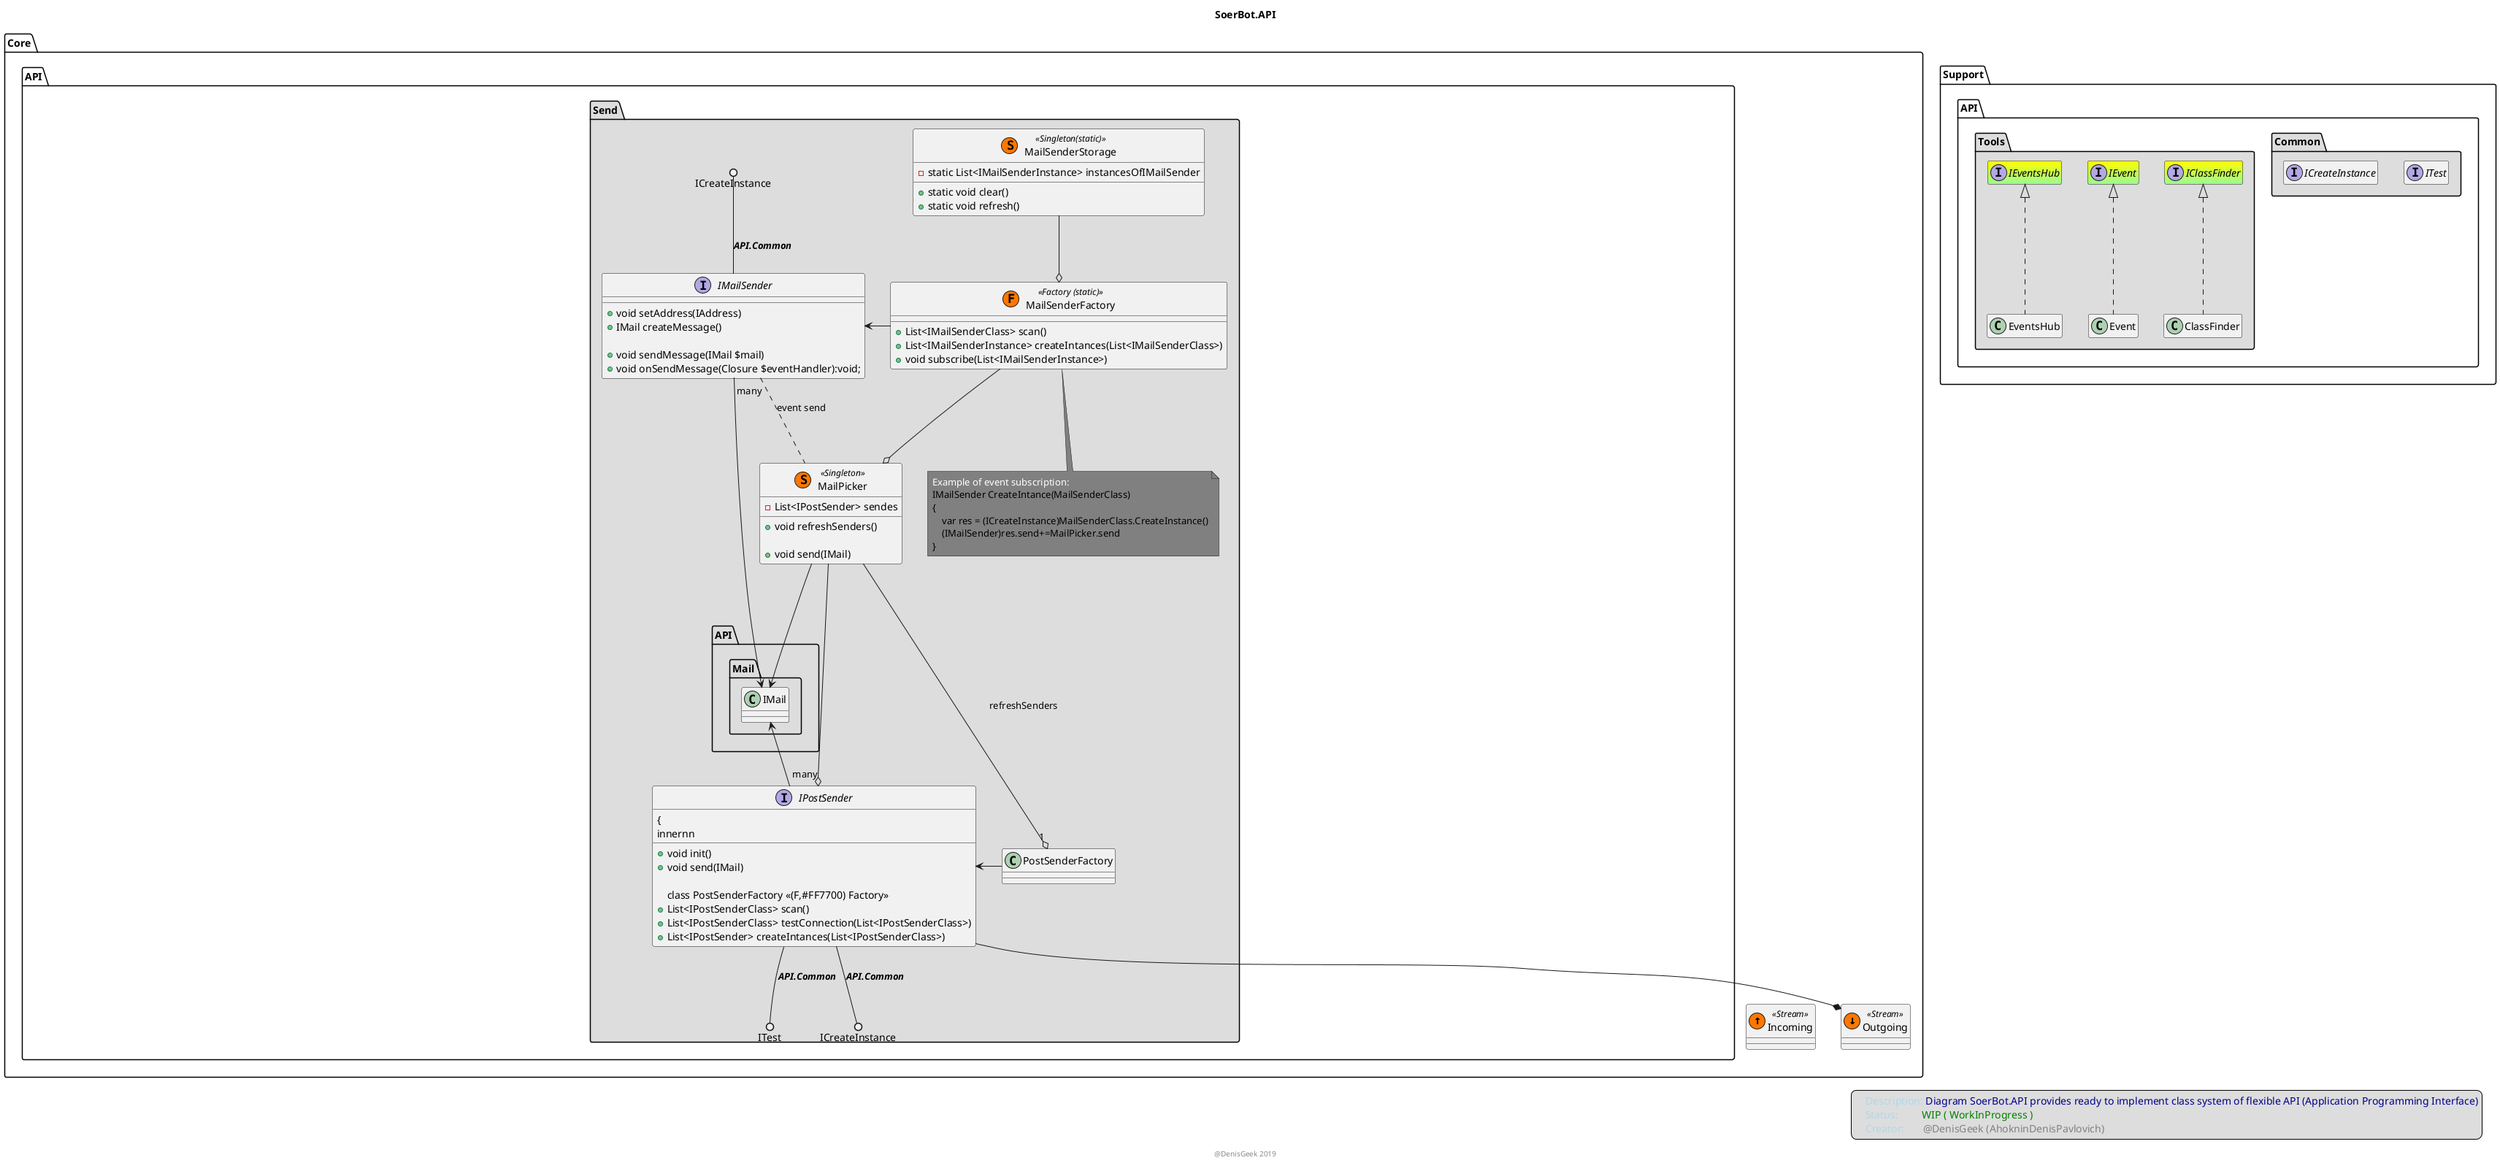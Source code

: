 @startuml
' icons: http://plantuml.com/ru/stdlib

' // picture scale
scale 1 

' // to change graphic modifiers to symbol
' skinparam classAttributeIconSize 0
title SoerBot.API

' left header
' <font color=lightblue>    Description:</font> <font color=darkBlue>Diagram SoerBot.API provides ready to implement class system of flexible API (Application Programming Interface)</font>
' <font color=lightblue>    Status:        </font> <font color=green>WIP ( WorkInProgress )</font>
' <font color=lightblue>    Creator:      </font> <font color=grey>@DenisGeek (AhokninDenisPavlovich)</font>
' endheader

center footer @DenisGeek 2019

legend Right
    <font color=lightblue>    Description:</font> <font color=darkBlue>Diagram SoerBot.API provides ready to implement class system of flexible API (Application Programming Interface)</font>
    <font color=lightblue>    Status:        </font> <font color=green>WIP ( WorkInProgress )</font>
    <font color=lightblue>    Creator:      </font> <font color=grey>@DenisGeek (AhokninDenisPavlovich)</font>
endlegend

package Support {
    
    namespace API.Common #DDDDDD {
        hide members

        interface ITest
        {
            bool Test();
        }
        interface ICreateInstance
        {
            object CreateInstance();
        }

        ' interface IMailHandler
        ' {
        ' }
        ' interface IPostHandler
        ' {
        ' }

        ' ITest --|> IPostHandler 
        ' ICreateInstance  --|> IPostHandler
        ' ICreateInstance <|-- IMailHandler

    }

    namespace API.Tools #DDDDDD {
        hide members

        interface IClassFinder #yellow-PaleGreen
        {
            List<Type> findClasses(Type interface)
        }
        class ClassFinder
        {
            List<Type> findClasses(Type interface)
        }
        IClassFinder<|..ClassFinder

        interface IEvent #yellow-PaleGreen
        {
            + void eventAddHandler(Closure function)
            + void eventLaunch (arg[])
        }
        class Event
        {
            - List<Closure> _eventHandlers
            + void eventAddHandler(Closure function)
            + void eventLaunch (arg[])
        }
        IEvent<|..Event

        interface IEventsHub #yellow-PaleGreen
        {
            + void eventsHubAddEventHandler(string eventName, Closure handler)
            + void eventsHubLaunchEvent (string eventName, arg[])
        }
        class EventsHub
        {
            - Dictionary<string,List<Closure>> _eventsDictionary
            + void eventsHubAddEventHandler(string eventName, Closure handler)
            + void eventsHubLaunchEvent (string eventName, arg[])
        }
        IEventsHub<|..EventsHub

        ' class InstanceCreator
        ' {
        '     List<Type> findClasses(Type interface)
        ' }

        ' interface IMailHandler
        ' {
        ' }
        ' IMailHandler <|-- IMailReceiver
        ' IMailHandler <|-- IMailSender
        ' interface IPostHandler
        ' {
        ' }
        ' IPostReceiver --|> IPostHandler 
        ' IPostSender  --|> IPostHandler

    }
}

package Core 
{
    hide API.Mail
    namespace API.Mail #DDDDDD {
        IMailAddress "2" *-- IMail
        IMessage "1" *-- IMail

        IContent <|-- IMessage
        IHeader <|-- IMessage
        IAddressee <|-- IMailAddress
        IAddress <|-- IMailAddress

        interface IAddress
        {
            + String Address 
        }
        interface IAddressee
        {
            + String Addressee
        } 

        interface IMailAddress
        {
        }

        interface IHeader
        {
            + String Header 
        }
        interface IContent
        {
            + JSON Content
        }
        interface IMessage
        {
        }
        interface IMail
        {
            + IMailAddress reciever
            + IMailAddress sender
            + IMessage message
        }
    }

    namespace API.Send #DDDDDD {
        interface IMailSender
        {
            + void setAddress(IAddress)
            + IMail createMessage()

            + void sendMessage(IMail $mail)
            + void onSendMessage(Closure $eventHandler):void;
        }
                
        class MailSenderFactory << (F,#FF7700) Factory (static) >>
        {
            + List<IMailSenderClass> scan()
            + List<IMailSenderInstance> createIntances(List<IMailSenderClass>)
            + void subscribe(List<IMailSenderInstance>)
        }
        note bottom of MailSenderFactory #grey
            <color:white>Example of event subscription:</color>
            IMailSender CreateIntance(MailSenderClass)
            {
                var res = (ICreateInstance)MailSenderClass.CreateInstance()
                (IMailSender)res.send+=MailPicker.send
            }
        end note
        class MailSenderStorage << (S,#FF7700) Singleton(static) >>
        {
            -static List<IMailSenderInstance> instancesOfIMailSender
            +static void clear()
            +static void refresh()
        }
        MailSenderStorage --o MailSenderFactory

        class MailPicker << (S,#FF7700) Singleton >>
        {
            - List<IPostSender> sendes
            + void refreshSenders()

            + void send(IMail)
        }
        interface IPostSender
        {
            + void init()
            + void send(IMail)

        class PostSenderFactory << (F,#FF7700) Factory >>
        {
            innernn
            + List<IPostSenderClass> scan()
            + List<IPostSenderClass> testConnection(List<IPostSenderClass>)
            + List<IPostSender> createIntances(List<IPostSenderClass>)
        }
        ' MailHendler<--IMailSender
        MailSenderFactory --o MailPicker
        MailSenderFactory -> IMailSender
        ICreateInstance ()-- IMailSender :<b><i>API.Common
        ' IEventsHub ()-- IMailSender :<b><i>API.Tools
        IMailSender --> API.Mail.IMail
        IMailSender "many" .. MailPicker :event send
        MailPicker --> API.Mail.IMail
        MailPicker --o "1" PostSenderFactory :refreshSenders
        MailPicker --o "many" IPostSender
        API.Mail.IMail <-- IPostSender
        IPostSender <- PostSenderFactory
        IPostSender --() ITest :<b><i>API.Common
        IPostSender --() ICreateInstance:<b><i>API.Common
    }
    class Outgoing << (↓,#FF7700) Stream >>
    API.Send.IPostSender--* Outgoing

    hide API.Receive
    namespace API.Receive #DDDDDD {
        interface IMailReceiver
        {
            + void handleMessage(IMail)
            + void receive(IMail)
        }
        class MailSorter << (S,#FF7700) Singleton >>
        {
            - List<IPostReceiver> recieves
            - List<IMailReceiver> recipients
            + void refreshReceivers()
    
            + void registerRecipient(IMailReceiver)
            + void deleteRecipient(IMailReceiver)

           + void receive(IMail)
        }
        interface IPostReceiver
        {
            + IMailReceiver MailReceiver
            + void init(MailSorter)
            + void received(IMail)
        }
        class FMailReceiver << (F,#FF7700) Factory >>
        {
            + List<IMailReceiverClass> scan()
            + List<IMailReceiver> createIntances(List<IMailReceiverClass>)
        }
        class FPostReceiver << (F,#FF7700) Factory >>
        {
            + List<IPostReceiverClass> scan()
            + List<IPostReceiverClass> testConnection(List<IPostReceiverClass>)
            + List<IPostReceiver> createIntances(List<IPostReceiverClass>)
        }
        FMailReceiver --> MailSorter : registerRecipient
        ICreateInstance ()-- IMailReceiver :<b><i>API.Common
        IMailReceiver <- FMailReceiver
        IMailReceiver --> API.Mail.IMail
        IMailReceiver "many" o-- MailSorter
        MailSorter --> API.Mail.IMail
        MailSorter --o "1" FPostReceiver : refreshReceivers
        MailSorter --o "many" IPostReceiver
        API.Mail.IMail <-- IPostReceiver
        IPostReceiver <- FPostReceiver
        IPostReceiver --() ITest :<b><i>API.Common
        IPostReceiver --() ICreateInstance:<b><i>API.Common
    }
    class Incoming << (↑,#FF7700) Stream >>
    API.Receive.IPostReceiver--* Incoming
}










@enduml